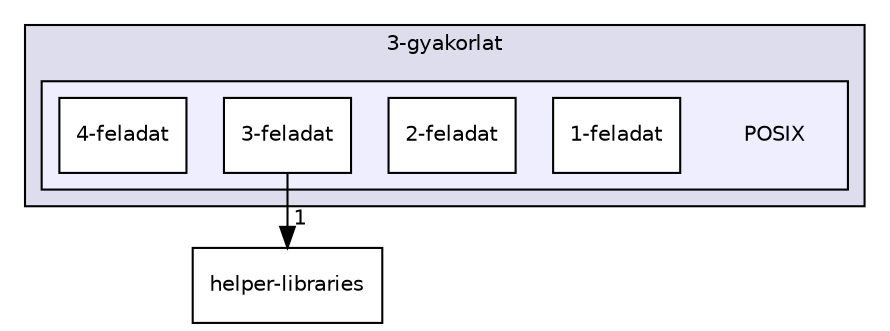 digraph "3-gyakorlat/POSIX" {
  compound=true
  node [ fontsize="10", fontname="Helvetica"];
  edge [ labelfontsize="10", labelfontname="Helvetica"];
  subgraph clusterdir_b3130332418377b2b588b4ae12c0f1b6 {
    graph [ bgcolor="#ddddee", pencolor="black", label="3-gyakorlat" fontname="Helvetica", fontsize="10", URL="dir_b3130332418377b2b588b4ae12c0f1b6.html"]
  subgraph clusterdir_909595deab43034c4e49db08e7af0626 {
    graph [ bgcolor="#eeeeff", pencolor="black", label="" URL="dir_909595deab43034c4e49db08e7af0626.html"];
    dir_909595deab43034c4e49db08e7af0626 [shape=plaintext label="POSIX"];
  dir_30a4ee2bc1f62ca6275c73ed90b59d5d [shape=box label="1-feladat" fillcolor="white" style="filled" URL="dir_30a4ee2bc1f62ca6275c73ed90b59d5d.html"];
  dir_f991f1f30f0d153240acfd6ebdb00892 [shape=box label="2-feladat" fillcolor="white" style="filled" URL="dir_f991f1f30f0d153240acfd6ebdb00892.html"];
  dir_44e4fa95e69832de44ccba96b2b3e20e [shape=box label="3-feladat" fillcolor="white" style="filled" URL="dir_44e4fa95e69832de44ccba96b2b3e20e.html"];
  dir_d4c30d9dddaf6f6caac1b208adb59001 [shape=box label="4-feladat" fillcolor="white" style="filled" URL="dir_d4c30d9dddaf6f6caac1b208adb59001.html"];
  }
  }
  dir_1c682552315ab0837e088364558ee24c [shape=box label="helper-libraries" URL="dir_1c682552315ab0837e088364558ee24c.html"];
  dir_44e4fa95e69832de44ccba96b2b3e20e->dir_1c682552315ab0837e088364558ee24c [headlabel="1", labeldistance=1.5 headhref="dir_000006_000019.html"];
}
